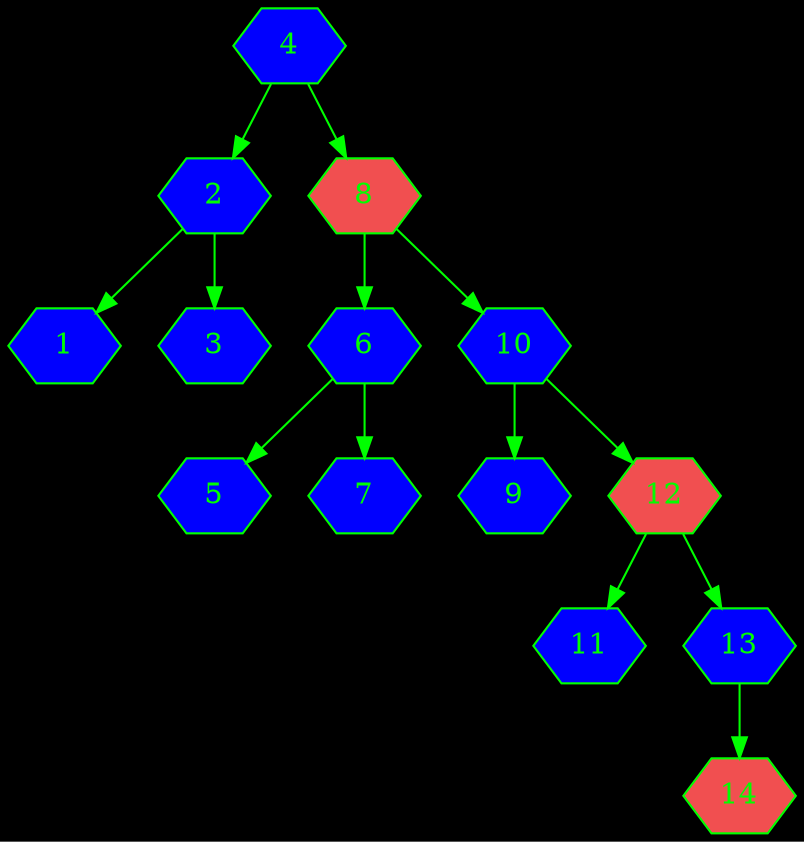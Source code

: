 digraph G {
bgcolor="black"
4[color=green style=filled fillcolor=blue shape=hexagon fontcolor=green]
4 -> 2[color=green]
4 -> 8[color=green]
2[color=green style=filled fillcolor=blue shape=hexagon fontcolor=green]
2 -> 1[color=green]
2 -> 3[color=green]
1[color=green style=filled fillcolor=blue shape=hexagon fontcolor=green]
3[color=green style=filled fillcolor=blue shape=hexagon fontcolor=green]
8[color=green style=filled fillcolor="#F14F50" shape=hexagon fontcolor=green]
8 -> 6[color=green]
8 -> 10[color=green]
6[color=green style=filled fillcolor=blue shape=hexagon fontcolor=green]
6 -> 5[color=green]
6 -> 7[color=green]
5[color=green style=filled fillcolor=blue shape=hexagon fontcolor=green]
7[color=green style=filled fillcolor=blue shape=hexagon fontcolor=green]
10[color=green style=filled fillcolor=blue shape=hexagon fontcolor=green]
10 -> 9[color=green]
10 -> 12[color=green]
9[color=green style=filled fillcolor=blue shape=hexagon fontcolor=green]
12[color=green style=filled fillcolor="#F14F50" shape=hexagon fontcolor=green]
12 -> 11[color=green]
12 -> 13[color=green]
11[color=green style=filled fillcolor=blue shape=hexagon fontcolor=green]
13[color=green style=filled fillcolor=blue shape=hexagon fontcolor=green]
13 -> 14[color=green]
14[color=green style=filled fillcolor="#F14F50" shape=hexagon fontcolor=green]
}
